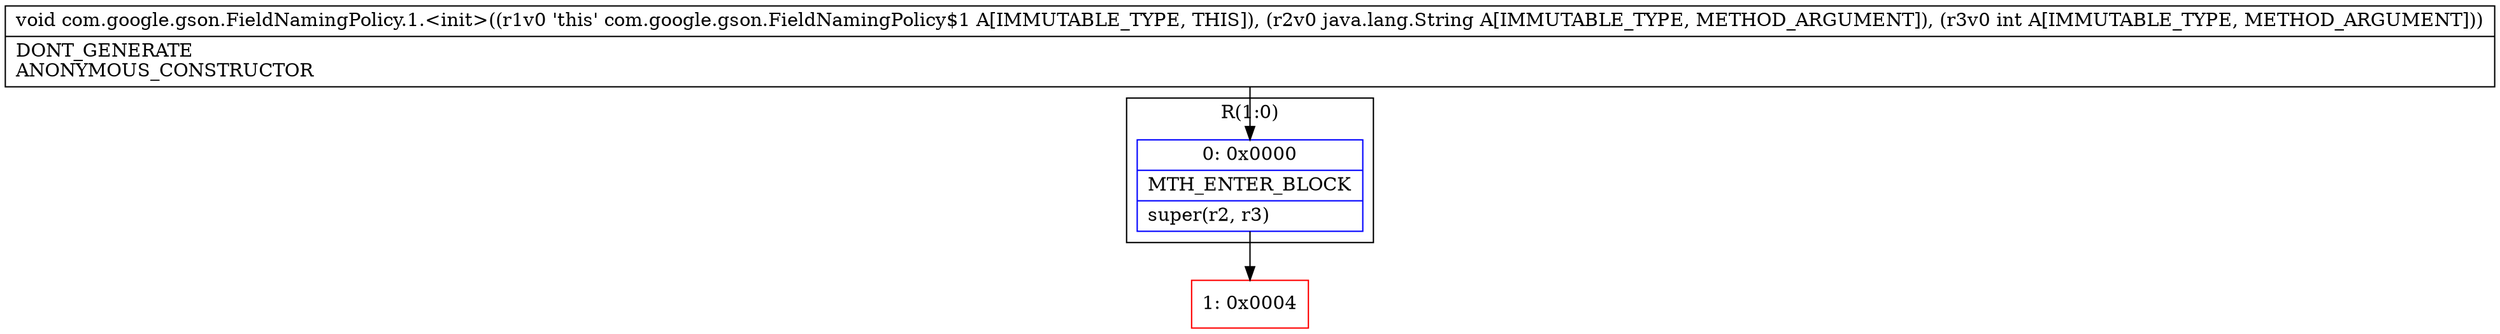 digraph "CFG forcom.google.gson.FieldNamingPolicy.1.\<init\>(Ljava\/lang\/String;I)V" {
subgraph cluster_Region_1732553686 {
label = "R(1:0)";
node [shape=record,color=blue];
Node_0 [shape=record,label="{0\:\ 0x0000|MTH_ENTER_BLOCK\l|super(r2, r3)\l}"];
}
Node_1 [shape=record,color=red,label="{1\:\ 0x0004}"];
MethodNode[shape=record,label="{void com.google.gson.FieldNamingPolicy.1.\<init\>((r1v0 'this' com.google.gson.FieldNamingPolicy$1 A[IMMUTABLE_TYPE, THIS]), (r2v0 java.lang.String A[IMMUTABLE_TYPE, METHOD_ARGUMENT]), (r3v0 int A[IMMUTABLE_TYPE, METHOD_ARGUMENT]))  | DONT_GENERATE\lANONYMOUS_CONSTRUCTOR\l}"];
MethodNode -> Node_0;
Node_0 -> Node_1;
}

